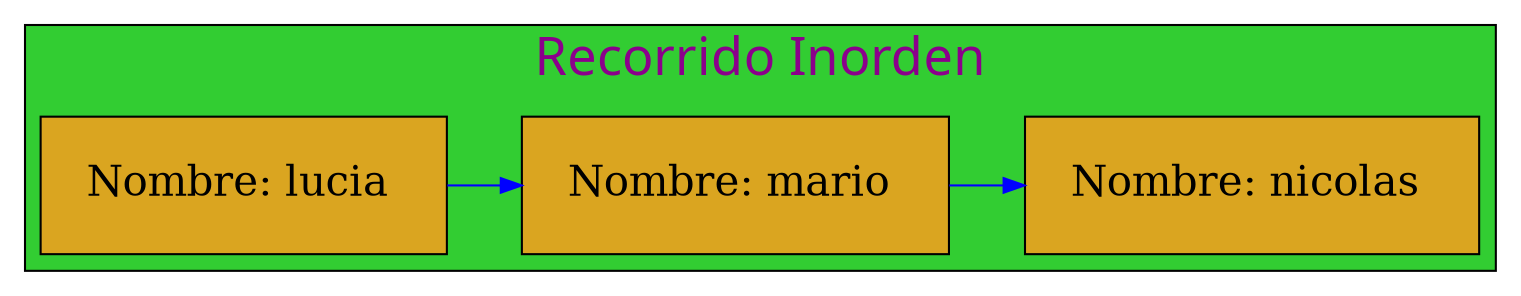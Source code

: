digraph Inorder_Traversal{

graph[ranksep= "0.5",nodesep= "0.5"];subgraph cluster_3{

label="Recorrido Inorden";
labelloc=t;
fontcolor=magenta4;
fontname=algerian;
fontsize=25;
style=filled;
fillcolor=limegreen;

node[margin=0.3 shape=box style=filled fontcolor=black fillcolor=goldenrod fontsize=20];
{rank=same;

25770489296[label="Nombre: lucia " ];
25770476720[label="Nombre: mario " ];
25770490768[label="Nombre: nicolas " ];
};
25770489296 -> 25770476720 -> 25770490768 

[color=blue ];
}

}
